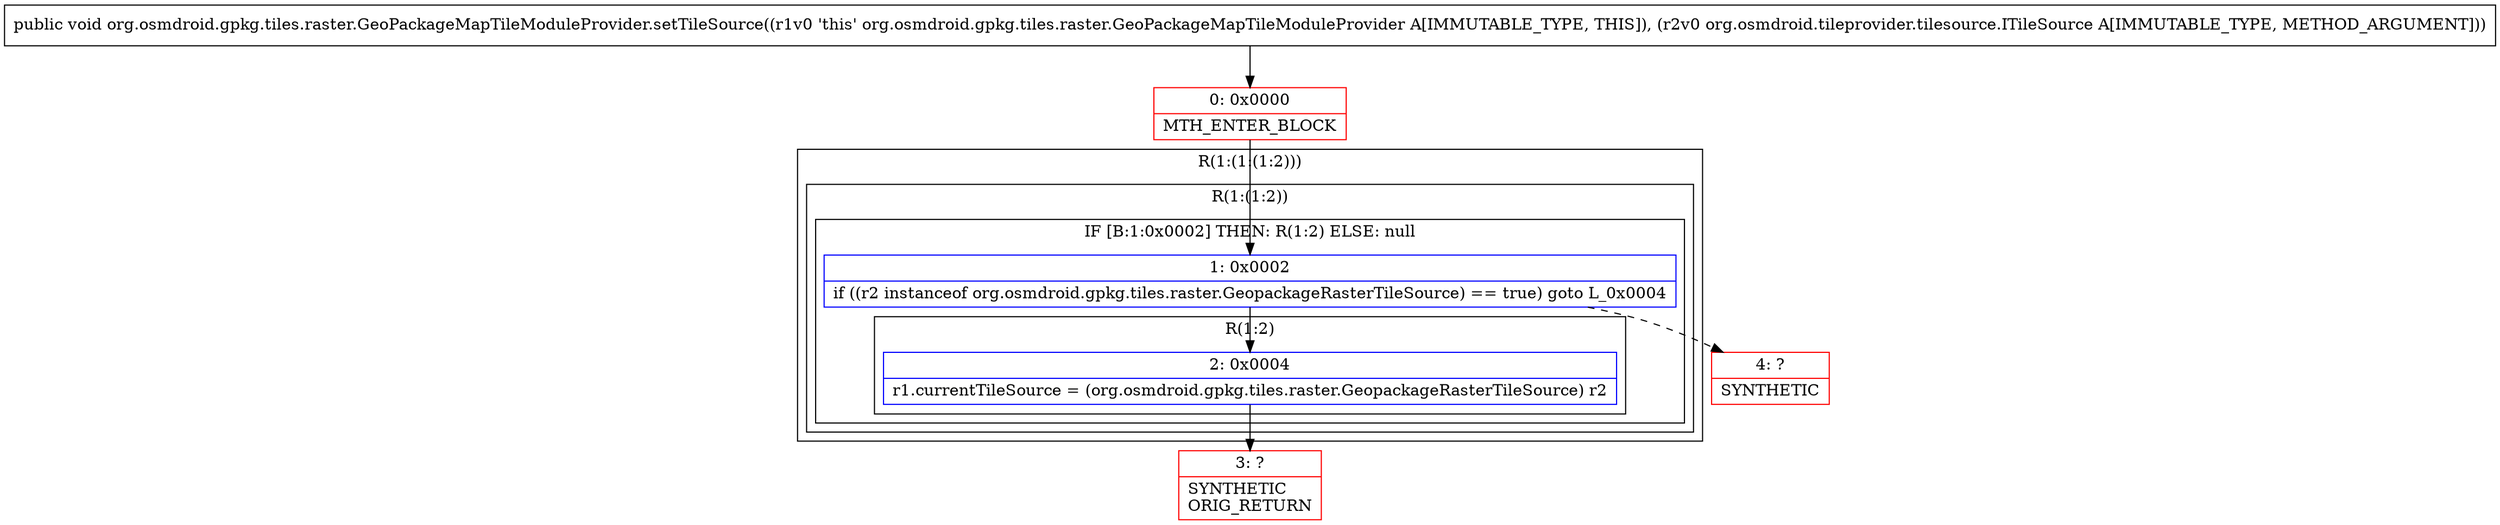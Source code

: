 digraph "CFG fororg.osmdroid.gpkg.tiles.raster.GeoPackageMapTileModuleProvider.setTileSource(Lorg\/osmdroid\/tileprovider\/tilesource\/ITileSource;)V" {
subgraph cluster_Region_315319526 {
label = "R(1:(1:(1:2)))";
node [shape=record,color=blue];
subgraph cluster_Region_1202782749 {
label = "R(1:(1:2))";
node [shape=record,color=blue];
subgraph cluster_IfRegion_404225868 {
label = "IF [B:1:0x0002] THEN: R(1:2) ELSE: null";
node [shape=record,color=blue];
Node_1 [shape=record,label="{1\:\ 0x0002|if ((r2 instanceof org.osmdroid.gpkg.tiles.raster.GeopackageRasterTileSource) == true) goto L_0x0004\l}"];
subgraph cluster_Region_747161843 {
label = "R(1:2)";
node [shape=record,color=blue];
Node_2 [shape=record,label="{2\:\ 0x0004|r1.currentTileSource = (org.osmdroid.gpkg.tiles.raster.GeopackageRasterTileSource) r2\l}"];
}
}
}
}
Node_0 [shape=record,color=red,label="{0\:\ 0x0000|MTH_ENTER_BLOCK\l}"];
Node_3 [shape=record,color=red,label="{3\:\ ?|SYNTHETIC\lORIG_RETURN\l}"];
Node_4 [shape=record,color=red,label="{4\:\ ?|SYNTHETIC\l}"];
MethodNode[shape=record,label="{public void org.osmdroid.gpkg.tiles.raster.GeoPackageMapTileModuleProvider.setTileSource((r1v0 'this' org.osmdroid.gpkg.tiles.raster.GeoPackageMapTileModuleProvider A[IMMUTABLE_TYPE, THIS]), (r2v0 org.osmdroid.tileprovider.tilesource.ITileSource A[IMMUTABLE_TYPE, METHOD_ARGUMENT])) }"];
MethodNode -> Node_0;
Node_1 -> Node_2;
Node_1 -> Node_4[style=dashed];
Node_2 -> Node_3;
Node_0 -> Node_1;
}

